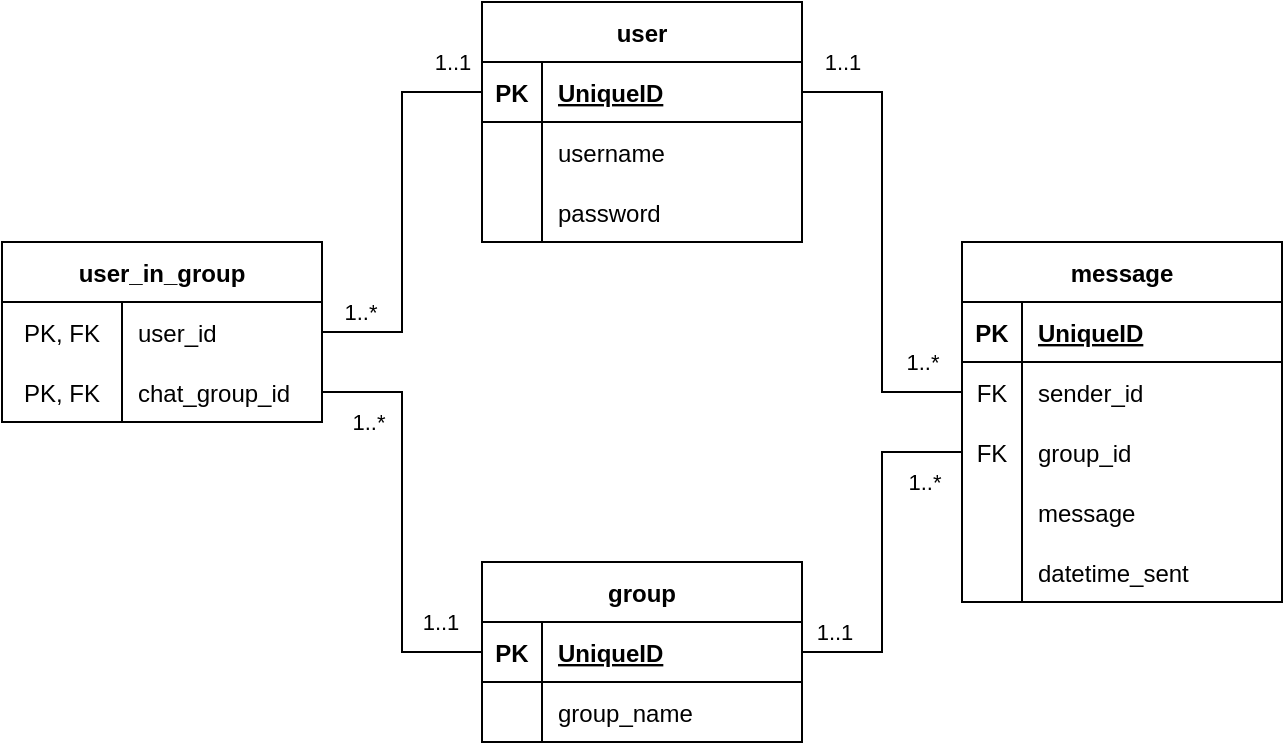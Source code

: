 <mxfile version="20.3.0" type="device"><diagram id="-7TMKC27cqOu6A2lqeEe" name="Page-1"><mxGraphModel dx="981" dy="603" grid="1" gridSize="10" guides="1" tooltips="1" connect="1" arrows="1" fold="1" page="1" pageScale="1" pageWidth="1100" pageHeight="850" math="0" shadow="0"><root><mxCell id="0"/><mxCell id="1" parent="0"/><mxCell id="YofD9hKOq1BK3t21zVCI-1" value="user" style="shape=table;startSize=30;container=1;collapsible=1;childLayout=tableLayout;fixedRows=1;rowLines=0;fontStyle=1;align=center;resizeLast=1;" vertex="1" parent="1"><mxGeometry x="400" y="280" width="160" height="120" as="geometry"/></mxCell><mxCell id="YofD9hKOq1BK3t21zVCI-2" value="" style="shape=tableRow;horizontal=0;startSize=0;swimlaneHead=0;swimlaneBody=0;fillColor=none;collapsible=0;dropTarget=0;points=[[0,0.5],[1,0.5]];portConstraint=eastwest;top=0;left=0;right=0;bottom=1;" vertex="1" parent="YofD9hKOq1BK3t21zVCI-1"><mxGeometry y="30" width="160" height="30" as="geometry"/></mxCell><mxCell id="YofD9hKOq1BK3t21zVCI-3" value="PK" style="shape=partialRectangle;connectable=0;fillColor=none;top=0;left=0;bottom=0;right=0;fontStyle=1;overflow=hidden;" vertex="1" parent="YofD9hKOq1BK3t21zVCI-2"><mxGeometry width="30" height="30" as="geometry"><mxRectangle width="30" height="30" as="alternateBounds"/></mxGeometry></mxCell><mxCell id="YofD9hKOq1BK3t21zVCI-4" value="UniqueID" style="shape=partialRectangle;connectable=0;fillColor=none;top=0;left=0;bottom=0;right=0;align=left;spacingLeft=6;fontStyle=5;overflow=hidden;" vertex="1" parent="YofD9hKOq1BK3t21zVCI-2"><mxGeometry x="30" width="130" height="30" as="geometry"><mxRectangle width="130" height="30" as="alternateBounds"/></mxGeometry></mxCell><mxCell id="YofD9hKOq1BK3t21zVCI-5" value="" style="shape=tableRow;horizontal=0;startSize=0;swimlaneHead=0;swimlaneBody=0;fillColor=none;collapsible=0;dropTarget=0;points=[[0,0.5],[1,0.5]];portConstraint=eastwest;top=0;left=0;right=0;bottom=0;" vertex="1" parent="YofD9hKOq1BK3t21zVCI-1"><mxGeometry y="60" width="160" height="30" as="geometry"/></mxCell><mxCell id="YofD9hKOq1BK3t21zVCI-6" value="" style="shape=partialRectangle;connectable=0;fillColor=none;top=0;left=0;bottom=0;right=0;editable=1;overflow=hidden;" vertex="1" parent="YofD9hKOq1BK3t21zVCI-5"><mxGeometry width="30" height="30" as="geometry"><mxRectangle width="30" height="30" as="alternateBounds"/></mxGeometry></mxCell><mxCell id="YofD9hKOq1BK3t21zVCI-7" value="username" style="shape=partialRectangle;connectable=0;fillColor=none;top=0;left=0;bottom=0;right=0;align=left;spacingLeft=6;overflow=hidden;" vertex="1" parent="YofD9hKOq1BK3t21zVCI-5"><mxGeometry x="30" width="130" height="30" as="geometry"><mxRectangle width="130" height="30" as="alternateBounds"/></mxGeometry></mxCell><mxCell id="YofD9hKOq1BK3t21zVCI-74" value="" style="shape=tableRow;horizontal=0;startSize=0;swimlaneHead=0;swimlaneBody=0;fillColor=none;collapsible=0;dropTarget=0;points=[[0,0.5],[1,0.5]];portConstraint=eastwest;top=0;left=0;right=0;bottom=0;" vertex="1" parent="YofD9hKOq1BK3t21zVCI-1"><mxGeometry y="90" width="160" height="30" as="geometry"/></mxCell><mxCell id="YofD9hKOq1BK3t21zVCI-75" value="" style="shape=partialRectangle;connectable=0;fillColor=none;top=0;left=0;bottom=0;right=0;editable=1;overflow=hidden;" vertex="1" parent="YofD9hKOq1BK3t21zVCI-74"><mxGeometry width="30" height="30" as="geometry"><mxRectangle width="30" height="30" as="alternateBounds"/></mxGeometry></mxCell><mxCell id="YofD9hKOq1BK3t21zVCI-76" value="password" style="shape=partialRectangle;connectable=0;fillColor=none;top=0;left=0;bottom=0;right=0;align=left;spacingLeft=6;overflow=hidden;" vertex="1" parent="YofD9hKOq1BK3t21zVCI-74"><mxGeometry x="30" width="130" height="30" as="geometry"><mxRectangle width="130" height="30" as="alternateBounds"/></mxGeometry></mxCell><mxCell id="YofD9hKOq1BK3t21zVCI-43" style="edgeStyle=elbowEdgeStyle;rounded=0;orthogonalLoop=1;jettySize=auto;html=1;entryX=0;entryY=0.5;entryDx=0;entryDy=0;endArrow=none;endFill=0;exitX=1;exitY=0.5;exitDx=0;exitDy=0;" edge="1" parent="1" source="YofD9hKOq1BK3t21zVCI-15" target="YofD9hKOq1BK3t21zVCI-35"><mxGeometry relative="1" as="geometry"><Array as="points"><mxPoint x="600" y="590"/></Array></mxGeometry></mxCell><mxCell id="YofD9hKOq1BK3t21zVCI-72" value="1..*" style="edgeLabel;html=1;align=center;verticalAlign=middle;resizable=0;points=[];" vertex="1" connectable="0" parent="YofD9hKOq1BK3t21zVCI-43"><mxGeometry x="0.704" relative="1" as="geometry"><mxPoint x="7" y="15" as="offset"/></mxGeometry></mxCell><mxCell id="YofD9hKOq1BK3t21zVCI-73" value="1..1" style="edgeLabel;html=1;align=center;verticalAlign=middle;resizable=0;points=[];" vertex="1" connectable="0" parent="YofD9hKOq1BK3t21zVCI-43"><mxGeometry x="-0.82" y="1" relative="1" as="geometry"><mxPoint y="-9" as="offset"/></mxGeometry></mxCell><mxCell id="YofD9hKOq1BK3t21zVCI-14" value="group" style="shape=table;startSize=30;container=1;collapsible=1;childLayout=tableLayout;fixedRows=1;rowLines=0;fontStyle=1;align=center;resizeLast=1;" vertex="1" parent="1"><mxGeometry x="400" y="560" width="160" height="90" as="geometry"/></mxCell><mxCell id="YofD9hKOq1BK3t21zVCI-15" value="" style="shape=tableRow;horizontal=0;startSize=0;swimlaneHead=0;swimlaneBody=0;fillColor=none;collapsible=0;dropTarget=0;points=[[0,0.5],[1,0.5]];portConstraint=eastwest;top=0;left=0;right=0;bottom=1;" vertex="1" parent="YofD9hKOq1BK3t21zVCI-14"><mxGeometry y="30" width="160" height="30" as="geometry"/></mxCell><mxCell id="YofD9hKOq1BK3t21zVCI-16" value="PK" style="shape=partialRectangle;connectable=0;fillColor=none;top=0;left=0;bottom=0;right=0;fontStyle=1;overflow=hidden;" vertex="1" parent="YofD9hKOq1BK3t21zVCI-15"><mxGeometry width="30" height="30" as="geometry"><mxRectangle width="30" height="30" as="alternateBounds"/></mxGeometry></mxCell><mxCell id="YofD9hKOq1BK3t21zVCI-17" value="UniqueID" style="shape=partialRectangle;connectable=0;fillColor=none;top=0;left=0;bottom=0;right=0;align=left;spacingLeft=6;fontStyle=5;overflow=hidden;" vertex="1" parent="YofD9hKOq1BK3t21zVCI-15"><mxGeometry x="30" width="130" height="30" as="geometry"><mxRectangle width="130" height="30" as="alternateBounds"/></mxGeometry></mxCell><mxCell id="YofD9hKOq1BK3t21zVCI-77" value="" style="shape=tableRow;horizontal=0;startSize=0;swimlaneHead=0;swimlaneBody=0;fillColor=none;collapsible=0;dropTarget=0;points=[[0,0.5],[1,0.5]];portConstraint=eastwest;top=0;left=0;right=0;bottom=1;" vertex="1" parent="YofD9hKOq1BK3t21zVCI-14"><mxGeometry y="60" width="160" height="30" as="geometry"/></mxCell><mxCell id="YofD9hKOq1BK3t21zVCI-78" value="" style="shape=partialRectangle;connectable=0;fillColor=none;top=0;left=0;bottom=0;right=0;fontStyle=1;overflow=hidden;" vertex="1" parent="YofD9hKOq1BK3t21zVCI-77"><mxGeometry width="30" height="30" as="geometry"><mxRectangle width="30" height="30" as="alternateBounds"/></mxGeometry></mxCell><mxCell id="YofD9hKOq1BK3t21zVCI-79" value="group_name" style="shape=partialRectangle;connectable=0;fillColor=none;top=0;left=0;bottom=0;right=0;align=left;spacingLeft=6;fontStyle=0;overflow=hidden;" vertex="1" parent="YofD9hKOq1BK3t21zVCI-77"><mxGeometry x="30" width="130" height="30" as="geometry"><mxRectangle width="130" height="30" as="alternateBounds"/></mxGeometry></mxCell><mxCell id="YofD9hKOq1BK3t21zVCI-21" value="message" style="shape=table;startSize=30;container=1;collapsible=1;childLayout=tableLayout;fixedRows=1;rowLines=0;fontStyle=1;align=center;resizeLast=1;" vertex="1" parent="1"><mxGeometry x="640" y="400" width="160" height="180" as="geometry"/></mxCell><mxCell id="YofD9hKOq1BK3t21zVCI-22" value="" style="shape=tableRow;horizontal=0;startSize=0;swimlaneHead=0;swimlaneBody=0;fillColor=none;collapsible=0;dropTarget=0;points=[[0,0.5],[1,0.5]];portConstraint=eastwest;top=0;left=0;right=0;bottom=1;" vertex="1" parent="YofD9hKOq1BK3t21zVCI-21"><mxGeometry y="30" width="160" height="30" as="geometry"/></mxCell><mxCell id="YofD9hKOq1BK3t21zVCI-23" value="PK" style="shape=partialRectangle;connectable=0;fillColor=none;top=0;left=0;bottom=0;right=0;fontStyle=1;overflow=hidden;" vertex="1" parent="YofD9hKOq1BK3t21zVCI-22"><mxGeometry width="30" height="30" as="geometry"><mxRectangle width="30" height="30" as="alternateBounds"/></mxGeometry></mxCell><mxCell id="YofD9hKOq1BK3t21zVCI-24" value="UniqueID" style="shape=partialRectangle;connectable=0;fillColor=none;top=0;left=0;bottom=0;right=0;align=left;spacingLeft=6;fontStyle=5;overflow=hidden;" vertex="1" parent="YofD9hKOq1BK3t21zVCI-22"><mxGeometry x="30" width="130" height="30" as="geometry"><mxRectangle width="130" height="30" as="alternateBounds"/></mxGeometry></mxCell><mxCell id="YofD9hKOq1BK3t21zVCI-25" value="" style="shape=tableRow;horizontal=0;startSize=0;swimlaneHead=0;swimlaneBody=0;fillColor=none;collapsible=0;dropTarget=0;points=[[0,0.5],[1,0.5]];portConstraint=eastwest;top=0;left=0;right=0;bottom=0;" vertex="1" parent="YofD9hKOq1BK3t21zVCI-21"><mxGeometry y="60" width="160" height="30" as="geometry"/></mxCell><mxCell id="YofD9hKOq1BK3t21zVCI-26" value="FK" style="shape=partialRectangle;connectable=0;fillColor=none;top=0;left=0;bottom=0;right=0;editable=1;overflow=hidden;" vertex="1" parent="YofD9hKOq1BK3t21zVCI-25"><mxGeometry width="30" height="30" as="geometry"><mxRectangle width="30" height="30" as="alternateBounds"/></mxGeometry></mxCell><mxCell id="YofD9hKOq1BK3t21zVCI-27" value="sender_id" style="shape=partialRectangle;connectable=0;fillColor=none;top=0;left=0;bottom=0;right=0;align=left;spacingLeft=6;overflow=hidden;" vertex="1" parent="YofD9hKOq1BK3t21zVCI-25"><mxGeometry x="30" width="130" height="30" as="geometry"><mxRectangle width="130" height="30" as="alternateBounds"/></mxGeometry></mxCell><mxCell id="YofD9hKOq1BK3t21zVCI-35" value="" style="shape=tableRow;horizontal=0;startSize=0;swimlaneHead=0;swimlaneBody=0;fillColor=none;collapsible=0;dropTarget=0;points=[[0,0.5],[1,0.5]];portConstraint=eastwest;top=0;left=0;right=0;bottom=0;" vertex="1" parent="YofD9hKOq1BK3t21zVCI-21"><mxGeometry y="90" width="160" height="30" as="geometry"/></mxCell><mxCell id="YofD9hKOq1BK3t21zVCI-36" value="FK" style="shape=partialRectangle;connectable=0;fillColor=none;top=0;left=0;bottom=0;right=0;editable=1;overflow=hidden;" vertex="1" parent="YofD9hKOq1BK3t21zVCI-35"><mxGeometry width="30" height="30" as="geometry"><mxRectangle width="30" height="30" as="alternateBounds"/></mxGeometry></mxCell><mxCell id="YofD9hKOq1BK3t21zVCI-37" value="group_id" style="shape=partialRectangle;connectable=0;fillColor=none;top=0;left=0;bottom=0;right=0;align=left;spacingLeft=6;overflow=hidden;" vertex="1" parent="YofD9hKOq1BK3t21zVCI-35"><mxGeometry x="30" width="130" height="30" as="geometry"><mxRectangle width="130" height="30" as="alternateBounds"/></mxGeometry></mxCell><mxCell id="YofD9hKOq1BK3t21zVCI-38" value="" style="shape=tableRow;horizontal=0;startSize=0;swimlaneHead=0;swimlaneBody=0;fillColor=none;collapsible=0;dropTarget=0;points=[[0,0.5],[1,0.5]];portConstraint=eastwest;top=0;left=0;right=0;bottom=0;" vertex="1" parent="YofD9hKOq1BK3t21zVCI-21"><mxGeometry y="120" width="160" height="30" as="geometry"/></mxCell><mxCell id="YofD9hKOq1BK3t21zVCI-39" value="" style="shape=partialRectangle;connectable=0;fillColor=none;top=0;left=0;bottom=0;right=0;editable=1;overflow=hidden;" vertex="1" parent="YofD9hKOq1BK3t21zVCI-38"><mxGeometry width="30" height="30" as="geometry"><mxRectangle width="30" height="30" as="alternateBounds"/></mxGeometry></mxCell><mxCell id="YofD9hKOq1BK3t21zVCI-40" value="message" style="shape=partialRectangle;connectable=0;fillColor=none;top=0;left=0;bottom=0;right=0;align=left;spacingLeft=6;overflow=hidden;" vertex="1" parent="YofD9hKOq1BK3t21zVCI-38"><mxGeometry x="30" width="130" height="30" as="geometry"><mxRectangle width="130" height="30" as="alternateBounds"/></mxGeometry></mxCell><mxCell id="YofD9hKOq1BK3t21zVCI-62" value="" style="shape=tableRow;horizontal=0;startSize=0;swimlaneHead=0;swimlaneBody=0;fillColor=none;collapsible=0;dropTarget=0;points=[[0,0.5],[1,0.5]];portConstraint=eastwest;top=0;left=0;right=0;bottom=0;" vertex="1" parent="YofD9hKOq1BK3t21zVCI-21"><mxGeometry y="150" width="160" height="30" as="geometry"/></mxCell><mxCell id="YofD9hKOq1BK3t21zVCI-63" value="" style="shape=partialRectangle;connectable=0;fillColor=none;top=0;left=0;bottom=0;right=0;editable=1;overflow=hidden;" vertex="1" parent="YofD9hKOq1BK3t21zVCI-62"><mxGeometry width="30" height="30" as="geometry"><mxRectangle width="30" height="30" as="alternateBounds"/></mxGeometry></mxCell><mxCell id="YofD9hKOq1BK3t21zVCI-64" value="datetime_sent" style="shape=partialRectangle;connectable=0;fillColor=none;top=0;left=0;bottom=0;right=0;align=left;spacingLeft=6;overflow=hidden;" vertex="1" parent="YofD9hKOq1BK3t21zVCI-62"><mxGeometry x="30" width="130" height="30" as="geometry"><mxRectangle width="130" height="30" as="alternateBounds"/></mxGeometry></mxCell><mxCell id="YofD9hKOq1BK3t21zVCI-44" value="user_in_group" style="shape=table;startSize=30;container=1;collapsible=1;childLayout=tableLayout;fixedRows=1;rowLines=0;fontStyle=1;align=center;resizeLast=1;" vertex="1" parent="1"><mxGeometry x="160" y="400" width="160" height="90" as="geometry"/></mxCell><mxCell id="YofD9hKOq1BK3t21zVCI-48" value="" style="shape=tableRow;horizontal=0;startSize=0;swimlaneHead=0;swimlaneBody=0;fillColor=none;collapsible=0;dropTarget=0;points=[[0,0.5],[1,0.5]];portConstraint=eastwest;top=0;left=0;right=0;bottom=0;" vertex="1" parent="YofD9hKOq1BK3t21zVCI-44"><mxGeometry y="30" width="160" height="30" as="geometry"/></mxCell><mxCell id="YofD9hKOq1BK3t21zVCI-49" value="PK, FK" style="shape=partialRectangle;connectable=0;fillColor=none;top=0;left=0;bottom=0;right=0;editable=1;overflow=hidden;" vertex="1" parent="YofD9hKOq1BK3t21zVCI-48"><mxGeometry width="60" height="30" as="geometry"><mxRectangle width="60" height="30" as="alternateBounds"/></mxGeometry></mxCell><mxCell id="YofD9hKOq1BK3t21zVCI-50" value="user_id" style="shape=partialRectangle;connectable=0;fillColor=none;top=0;left=0;bottom=0;right=0;align=left;spacingLeft=6;overflow=hidden;" vertex="1" parent="YofD9hKOq1BK3t21zVCI-48"><mxGeometry x="60" width="100" height="30" as="geometry"><mxRectangle width="100" height="30" as="alternateBounds"/></mxGeometry></mxCell><mxCell id="YofD9hKOq1BK3t21zVCI-51" value="" style="shape=tableRow;horizontal=0;startSize=0;swimlaneHead=0;swimlaneBody=0;fillColor=none;collapsible=0;dropTarget=0;points=[[0,0.5],[1,0.5]];portConstraint=eastwest;top=0;left=0;right=0;bottom=0;" vertex="1" parent="YofD9hKOq1BK3t21zVCI-44"><mxGeometry y="60" width="160" height="30" as="geometry"/></mxCell><mxCell id="YofD9hKOq1BK3t21zVCI-52" value="PK, FK" style="shape=partialRectangle;connectable=0;fillColor=none;top=0;left=0;bottom=0;right=0;editable=1;overflow=hidden;" vertex="1" parent="YofD9hKOq1BK3t21zVCI-51"><mxGeometry width="60" height="30" as="geometry"><mxRectangle width="60" height="30" as="alternateBounds"/></mxGeometry></mxCell><mxCell id="YofD9hKOq1BK3t21zVCI-53" value="chat_group_id" style="shape=partialRectangle;connectable=0;fillColor=none;top=0;left=0;bottom=0;right=0;align=left;spacingLeft=6;overflow=hidden;" vertex="1" parent="YofD9hKOq1BK3t21zVCI-51"><mxGeometry x="60" width="100" height="30" as="geometry"><mxRectangle width="100" height="30" as="alternateBounds"/></mxGeometry></mxCell><mxCell id="YofD9hKOq1BK3t21zVCI-55" style="edgeStyle=elbowEdgeStyle;rounded=0;orthogonalLoop=1;jettySize=auto;html=1;exitX=0;exitY=0.5;exitDx=0;exitDy=0;entryX=1;entryY=0.5;entryDx=0;entryDy=0;endArrow=none;endFill=0;" edge="1" parent="1" source="YofD9hKOq1BK3t21zVCI-2" target="YofD9hKOq1BK3t21zVCI-48"><mxGeometry relative="1" as="geometry"><Array as="points"><mxPoint x="360" y="390"/><mxPoint x="310" y="370"/><mxPoint x="280" y="375"/></Array></mxGeometry></mxCell><mxCell id="YofD9hKOq1BK3t21zVCI-67" value="1..*" style="edgeLabel;html=1;align=center;verticalAlign=middle;resizable=0;points=[];" vertex="1" connectable="0" parent="YofD9hKOq1BK3t21zVCI-55"><mxGeometry x="0.878" y="-1" relative="1" as="geometry"><mxPoint x="7" y="-9" as="offset"/></mxGeometry></mxCell><mxCell id="YofD9hKOq1BK3t21zVCI-69" value="1..1" style="edgeLabel;html=1;align=center;verticalAlign=middle;resizable=0;points=[];" vertex="1" connectable="0" parent="YofD9hKOq1BK3t21zVCI-55"><mxGeometry x="-0.846" relative="1" as="geometry"><mxPoint y="-15" as="offset"/></mxGeometry></mxCell><mxCell id="YofD9hKOq1BK3t21zVCI-57" style="edgeStyle=elbowEdgeStyle;rounded=0;orthogonalLoop=1;jettySize=auto;html=1;endArrow=none;endFill=0;exitX=0;exitY=0.5;exitDx=0;exitDy=0;entryX=1;entryY=0.5;entryDx=0;entryDy=0;" edge="1" parent="1" source="YofD9hKOq1BK3t21zVCI-15" target="YofD9hKOq1BK3t21zVCI-51"><mxGeometry relative="1" as="geometry"><mxPoint x="250" y="505" as="targetPoint"/><mxPoint x="290" y="540" as="sourcePoint"/><Array as="points"><mxPoint x="360" y="550"/></Array></mxGeometry></mxCell><mxCell id="YofD9hKOq1BK3t21zVCI-66" value="1..*" style="edgeLabel;html=1;align=center;verticalAlign=middle;resizable=0;points=[];" vertex="1" connectable="0" parent="YofD9hKOq1BK3t21zVCI-57"><mxGeometry x="0.786" y="1" relative="1" as="geometry"><mxPoint y="14" as="offset"/></mxGeometry></mxCell><mxCell id="YofD9hKOq1BK3t21zVCI-68" value="1..1" style="edgeLabel;html=1;align=center;verticalAlign=middle;resizable=0;points=[];" vertex="1" connectable="0" parent="YofD9hKOq1BK3t21zVCI-57"><mxGeometry x="-0.776" y="-2" relative="1" as="geometry"><mxPoint x="2" y="-13" as="offset"/></mxGeometry></mxCell><mxCell id="YofD9hKOq1BK3t21zVCI-61" style="edgeStyle=elbowEdgeStyle;rounded=0;orthogonalLoop=1;jettySize=auto;html=1;exitX=1;exitY=0.5;exitDx=0;exitDy=0;entryX=0;entryY=0.5;entryDx=0;entryDy=0;endArrow=none;endFill=0;" edge="1" parent="1" source="YofD9hKOq1BK3t21zVCI-2" target="YofD9hKOq1BK3t21zVCI-25"><mxGeometry relative="1" as="geometry"/></mxCell><mxCell id="YofD9hKOq1BK3t21zVCI-70" value="1..1" style="edgeLabel;html=1;align=center;verticalAlign=middle;resizable=0;points=[];" vertex="1" connectable="0" parent="YofD9hKOq1BK3t21zVCI-61"><mxGeometry x="-0.895" y="-1" relative="1" as="geometry"><mxPoint x="8" y="-16" as="offset"/></mxGeometry></mxCell><mxCell id="YofD9hKOq1BK3t21zVCI-71" value="1..*" style="edgeLabel;html=1;align=center;verticalAlign=middle;resizable=0;points=[];" vertex="1" connectable="0" parent="YofD9hKOq1BK3t21zVCI-61"><mxGeometry x="0.763" y="1" relative="1" as="geometry"><mxPoint x="7" y="-14" as="offset"/></mxGeometry></mxCell><mxCell id="YofD9hKOq1BK3t21zVCI-65" style="edgeStyle=elbowEdgeStyle;rounded=0;orthogonalLoop=1;jettySize=auto;html=1;exitX=0.25;exitY=0;exitDx=0;exitDy=0;endArrow=none;endFill=0;" edge="1" parent="1" source="YofD9hKOq1BK3t21zVCI-1" target="YofD9hKOq1BK3t21zVCI-1"><mxGeometry relative="1" as="geometry"/></mxCell></root></mxGraphModel></diagram></mxfile>